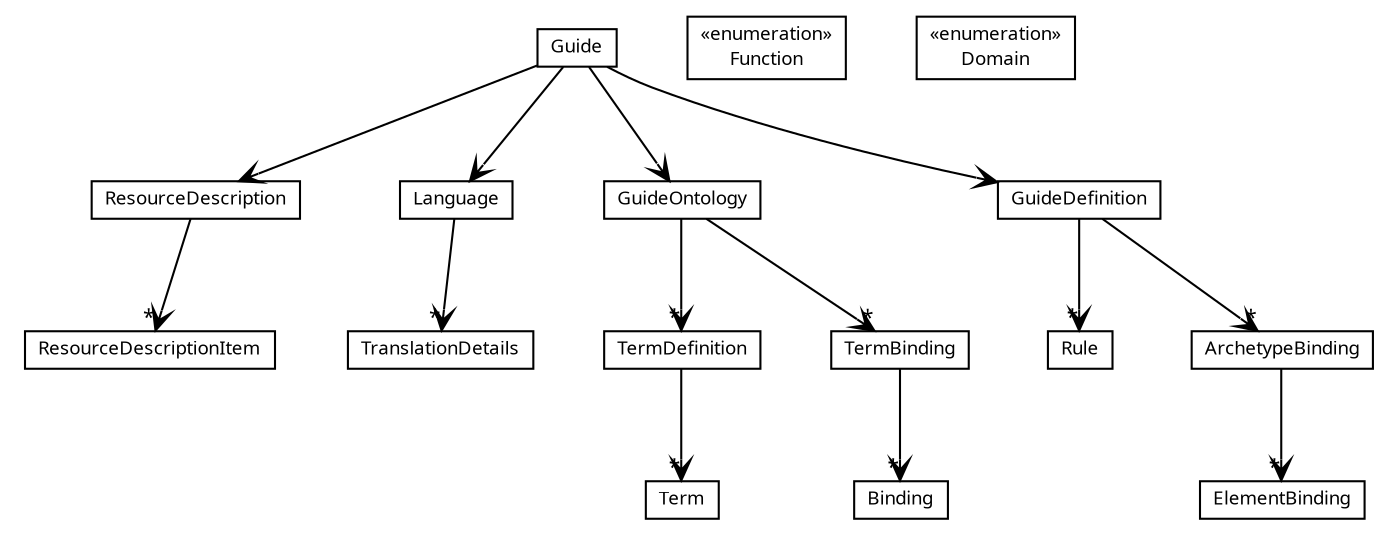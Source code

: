 #!/usr/local/bin/dot
#
# Class diagram 
# Generated by UMLGraph version R5_6 (http://www.umlgraph.org/)
#

digraph G {
	edge [fontname="Trebuchet MS",fontsize=10,labelfontname="Trebuchet MS",labelfontsize=10];
	node [fontname="Trebuchet MS",fontsize=10,shape=plaintext];
	nodesep=0.25;
	ranksep=0.5;
	// se.cambio.cds.gdl.model.TranslationDetails
	c10236 [label=<<table title="se.cambio.cds.gdl.model.TranslationDetails" border="0" cellborder="1" cellspacing="0" cellpadding="2" port="p" href="./TranslationDetails.html">
		<tr><td><table border="0" cellspacing="0" cellpadding="1">
<tr><td align="center" balign="center"><font face="Trebuchet MS"> TranslationDetails </font></td></tr>
		</table></td></tr>
		</table>>, URL="./TranslationDetails.html", fontname="Trebuchet MS", fontcolor="black", fontsize=9.0];
	// se.cambio.cds.gdl.model.TermDefinition
	c10237 [label=<<table title="se.cambio.cds.gdl.model.TermDefinition" border="0" cellborder="1" cellspacing="0" cellpadding="2" port="p" href="./TermDefinition.html">
		<tr><td><table border="0" cellspacing="0" cellpadding="1">
<tr><td align="center" balign="center"><font face="Trebuchet MS"> TermDefinition </font></td></tr>
		</table></td></tr>
		</table>>, URL="./TermDefinition.html", fontname="Trebuchet MS", fontcolor="black", fontsize=9.0];
	// se.cambio.cds.gdl.model.TermBinding
	c10238 [label=<<table title="se.cambio.cds.gdl.model.TermBinding" border="0" cellborder="1" cellspacing="0" cellpadding="2" port="p" href="./TermBinding.html">
		<tr><td><table border="0" cellspacing="0" cellpadding="1">
<tr><td align="center" balign="center"><font face="Trebuchet MS"> TermBinding </font></td></tr>
		</table></td></tr>
		</table>>, URL="./TermBinding.html", fontname="Trebuchet MS", fontcolor="black", fontsize=9.0];
	// se.cambio.cds.gdl.model.Term
	c10239 [label=<<table title="se.cambio.cds.gdl.model.Term" border="0" cellborder="1" cellspacing="0" cellpadding="2" port="p" href="./Term.html">
		<tr><td><table border="0" cellspacing="0" cellpadding="1">
<tr><td align="center" balign="center"><font face="Trebuchet MS"> Term </font></td></tr>
		</table></td></tr>
		</table>>, URL="./Term.html", fontname="Trebuchet MS", fontcolor="black", fontsize=9.0];
	// se.cambio.cds.gdl.model.Rule
	c10240 [label=<<table title="se.cambio.cds.gdl.model.Rule" border="0" cellborder="1" cellspacing="0" cellpadding="2" port="p" href="./Rule.html">
		<tr><td><table border="0" cellspacing="0" cellpadding="1">
<tr><td align="center" balign="center"><font face="Trebuchet MS"> Rule </font></td></tr>
		</table></td></tr>
		</table>>, URL="./Rule.html", fontname="Trebuchet MS", fontcolor="black", fontsize=9.0];
	// se.cambio.cds.gdl.model.ResourceDescriptionItem
	c10241 [label=<<table title="se.cambio.cds.gdl.model.ResourceDescriptionItem" border="0" cellborder="1" cellspacing="0" cellpadding="2" port="p" href="./ResourceDescriptionItem.html">
		<tr><td><table border="0" cellspacing="0" cellpadding="1">
<tr><td align="center" balign="center"><font face="Trebuchet MS"> ResourceDescriptionItem </font></td></tr>
		</table></td></tr>
		</table>>, URL="./ResourceDescriptionItem.html", fontname="Trebuchet MS", fontcolor="black", fontsize=9.0];
	// se.cambio.cds.gdl.model.ResourceDescription
	c10242 [label=<<table title="se.cambio.cds.gdl.model.ResourceDescription" border="0" cellborder="1" cellspacing="0" cellpadding="2" port="p" href="./ResourceDescription.html">
		<tr><td><table border="0" cellspacing="0" cellpadding="1">
<tr><td align="center" balign="center"><font face="Trebuchet MS"> ResourceDescription </font></td></tr>
		</table></td></tr>
		</table>>, URL="./ResourceDescription.html", fontname="Trebuchet MS", fontcolor="black", fontsize=9.0];
	// se.cambio.cds.gdl.model.Language
	c10243 [label=<<table title="se.cambio.cds.gdl.model.Language" border="0" cellborder="1" cellspacing="0" cellpadding="2" port="p" href="./Language.html">
		<tr><td><table border="0" cellspacing="0" cellpadding="1">
<tr><td align="center" balign="center"><font face="Trebuchet MS"> Language </font></td></tr>
		</table></td></tr>
		</table>>, URL="./Language.html", fontname="Trebuchet MS", fontcolor="black", fontsize=9.0];
	// se.cambio.cds.gdl.model.GuideOntology
	c10244 [label=<<table title="se.cambio.cds.gdl.model.GuideOntology" border="0" cellborder="1" cellspacing="0" cellpadding="2" port="p" href="./GuideOntology.html">
		<tr><td><table border="0" cellspacing="0" cellpadding="1">
<tr><td align="center" balign="center"><font face="Trebuchet MS"> GuideOntology </font></td></tr>
		</table></td></tr>
		</table>>, URL="./GuideOntology.html", fontname="Trebuchet MS", fontcolor="black", fontsize=9.0];
	// se.cambio.cds.gdl.model.GuideDefinition
	c10245 [label=<<table title="se.cambio.cds.gdl.model.GuideDefinition" border="0" cellborder="1" cellspacing="0" cellpadding="2" port="p" href="./GuideDefinition.html">
		<tr><td><table border="0" cellspacing="0" cellpadding="1">
<tr><td align="center" balign="center"><font face="Trebuchet MS"> GuideDefinition </font></td></tr>
		</table></td></tr>
		</table>>, URL="./GuideDefinition.html", fontname="Trebuchet MS", fontcolor="black", fontsize=9.0];
	// se.cambio.cds.gdl.model.Guide
	c10246 [label=<<table title="se.cambio.cds.gdl.model.Guide" border="0" cellborder="1" cellspacing="0" cellpadding="2" port="p" href="./Guide.html">
		<tr><td><table border="0" cellspacing="0" cellpadding="1">
<tr><td align="center" balign="center"><font face="Trebuchet MS"> Guide </font></td></tr>
		</table></td></tr>
		</table>>, URL="./Guide.html", fontname="Trebuchet MS", fontcolor="black", fontsize=9.0];
	// se.cambio.cds.gdl.model.Function
	c10247 [label=<<table title="se.cambio.cds.gdl.model.Function" border="0" cellborder="1" cellspacing="0" cellpadding="2" port="p" href="./Function.html">
		<tr><td><table border="0" cellspacing="0" cellpadding="1">
<tr><td align="center" balign="center"> &#171;enumeration&#187; </td></tr>
<tr><td align="center" balign="center"><font face="Trebuchet MS"> Function </font></td></tr>
		</table></td></tr>
		</table>>, URL="./Function.html", fontname="Trebuchet MS", fontcolor="black", fontsize=9.0];
	// se.cambio.cds.gdl.model.ElementBinding
	c10248 [label=<<table title="se.cambio.cds.gdl.model.ElementBinding" border="0" cellborder="1" cellspacing="0" cellpadding="2" port="p" href="./ElementBinding.html">
		<tr><td><table border="0" cellspacing="0" cellpadding="1">
<tr><td align="center" balign="center"><font face="Trebuchet MS"> ElementBinding </font></td></tr>
		</table></td></tr>
		</table>>, URL="./ElementBinding.html", fontname="Trebuchet MS", fontcolor="black", fontsize=9.0];
	// se.cambio.cds.gdl.model.Domain
	c10249 [label=<<table title="se.cambio.cds.gdl.model.Domain" border="0" cellborder="1" cellspacing="0" cellpadding="2" port="p" href="./Domain.html">
		<tr><td><table border="0" cellspacing="0" cellpadding="1">
<tr><td align="center" balign="center"> &#171;enumeration&#187; </td></tr>
<tr><td align="center" balign="center"><font face="Trebuchet MS"> Domain </font></td></tr>
		</table></td></tr>
		</table>>, URL="./Domain.html", fontname="Trebuchet MS", fontcolor="black", fontsize=9.0];
	// se.cambio.cds.gdl.model.Binding
	c10250 [label=<<table title="se.cambio.cds.gdl.model.Binding" border="0" cellborder="1" cellspacing="0" cellpadding="2" port="p" href="./Binding.html">
		<tr><td><table border="0" cellspacing="0" cellpadding="1">
<tr><td align="center" balign="center"><font face="Trebuchet MS"> Binding </font></td></tr>
		</table></td></tr>
		</table>>, URL="./Binding.html", fontname="Trebuchet MS", fontcolor="black", fontsize=9.0];
	// se.cambio.cds.gdl.model.ArchetypeBinding
	c10251 [label=<<table title="se.cambio.cds.gdl.model.ArchetypeBinding" border="0" cellborder="1" cellspacing="0" cellpadding="2" port="p" href="./ArchetypeBinding.html">
		<tr><td><table border="0" cellspacing="0" cellpadding="1">
<tr><td align="center" balign="center"><font face="Trebuchet MS"> ArchetypeBinding </font></td></tr>
		</table></td></tr>
		</table>>, URL="./ArchetypeBinding.html", fontname="Trebuchet MS", fontcolor="black", fontsize=9.0];
	// se.cambio.cds.gdl.model.TermDefinition NAVASSOC se.cambio.cds.gdl.model.Term
	c10237:p -> c10239:p [taillabel="", label="", headlabel="*", fontname="Trebuchet MS", fontcolor="black", fontsize=10.0, color="black", arrowhead=open];
	// se.cambio.cds.gdl.model.TermBinding NAVASSOC se.cambio.cds.gdl.model.Binding
	c10238:p -> c10250:p [taillabel="", label="", headlabel="*", fontname="Trebuchet MS", fontcolor="black", fontsize=10.0, color="black", arrowhead=open];
	// se.cambio.cds.gdl.model.ResourceDescription NAVASSOC se.cambio.cds.gdl.model.ResourceDescriptionItem
	c10242:p -> c10241:p [taillabel="", label="", headlabel="*", fontname="Trebuchet MS", fontcolor="black", fontsize=10.0, color="black", arrowhead=open];
	// se.cambio.cds.gdl.model.Language NAVASSOC se.cambio.cds.gdl.model.TranslationDetails
	c10243:p -> c10236:p [taillabel="", label="", headlabel="*", fontname="Trebuchet MS", fontcolor="black", fontsize=10.0, color="black", arrowhead=open];
	// se.cambio.cds.gdl.model.GuideOntology NAVASSOC se.cambio.cds.gdl.model.TermDefinition
	c10244:p -> c10237:p [taillabel="", label="", headlabel="*", fontname="Trebuchet MS", fontcolor="black", fontsize=10.0, color="black", arrowhead=open];
	// se.cambio.cds.gdl.model.GuideOntology NAVASSOC se.cambio.cds.gdl.model.TermBinding
	c10244:p -> c10238:p [taillabel="", label="", headlabel="*", fontname="Trebuchet MS", fontcolor="black", fontsize=10.0, color="black", arrowhead=open];
	// se.cambio.cds.gdl.model.GuideDefinition NAVASSOC se.cambio.cds.gdl.model.ArchetypeBinding
	c10245:p -> c10251:p [taillabel="", label="", headlabel="*", fontname="Trebuchet MS", fontcolor="black", fontsize=10.0, color="black", arrowhead=open];
	// se.cambio.cds.gdl.model.GuideDefinition NAVASSOC se.cambio.cds.gdl.model.Rule
	c10245:p -> c10240:p [taillabel="", label="", headlabel="*", fontname="Trebuchet MS", fontcolor="black", fontsize=10.0, color="black", arrowhead=open];
	// se.cambio.cds.gdl.model.Guide NAVASSOC se.cambio.cds.gdl.model.Language
	c10246:p -> c10243:p [taillabel="", label="", headlabel="", fontname="Trebuchet MS", fontcolor="black", fontsize=10.0, color="black", arrowhead=open];
	// se.cambio.cds.gdl.model.Guide NAVASSOC se.cambio.cds.gdl.model.ResourceDescription
	c10246:p -> c10242:p [taillabel="", label="", headlabel="", fontname="Trebuchet MS", fontcolor="black", fontsize=10.0, color="black", arrowhead=open];
	// se.cambio.cds.gdl.model.Guide NAVASSOC se.cambio.cds.gdl.model.GuideDefinition
	c10246:p -> c10245:p [taillabel="", label="", headlabel="", fontname="Trebuchet MS", fontcolor="black", fontsize=10.0, color="black", arrowhead=open];
	// se.cambio.cds.gdl.model.Guide NAVASSOC se.cambio.cds.gdl.model.GuideOntology
	c10246:p -> c10244:p [taillabel="", label="", headlabel="", fontname="Trebuchet MS", fontcolor="black", fontsize=10.0, color="black", arrowhead=open];
	// se.cambio.cds.gdl.model.ArchetypeBinding NAVASSOC se.cambio.cds.gdl.model.ElementBinding
	c10251:p -> c10248:p [taillabel="", label="", headlabel="*", fontname="Trebuchet MS", fontcolor="black", fontsize=10.0, color="black", arrowhead=open];
}

